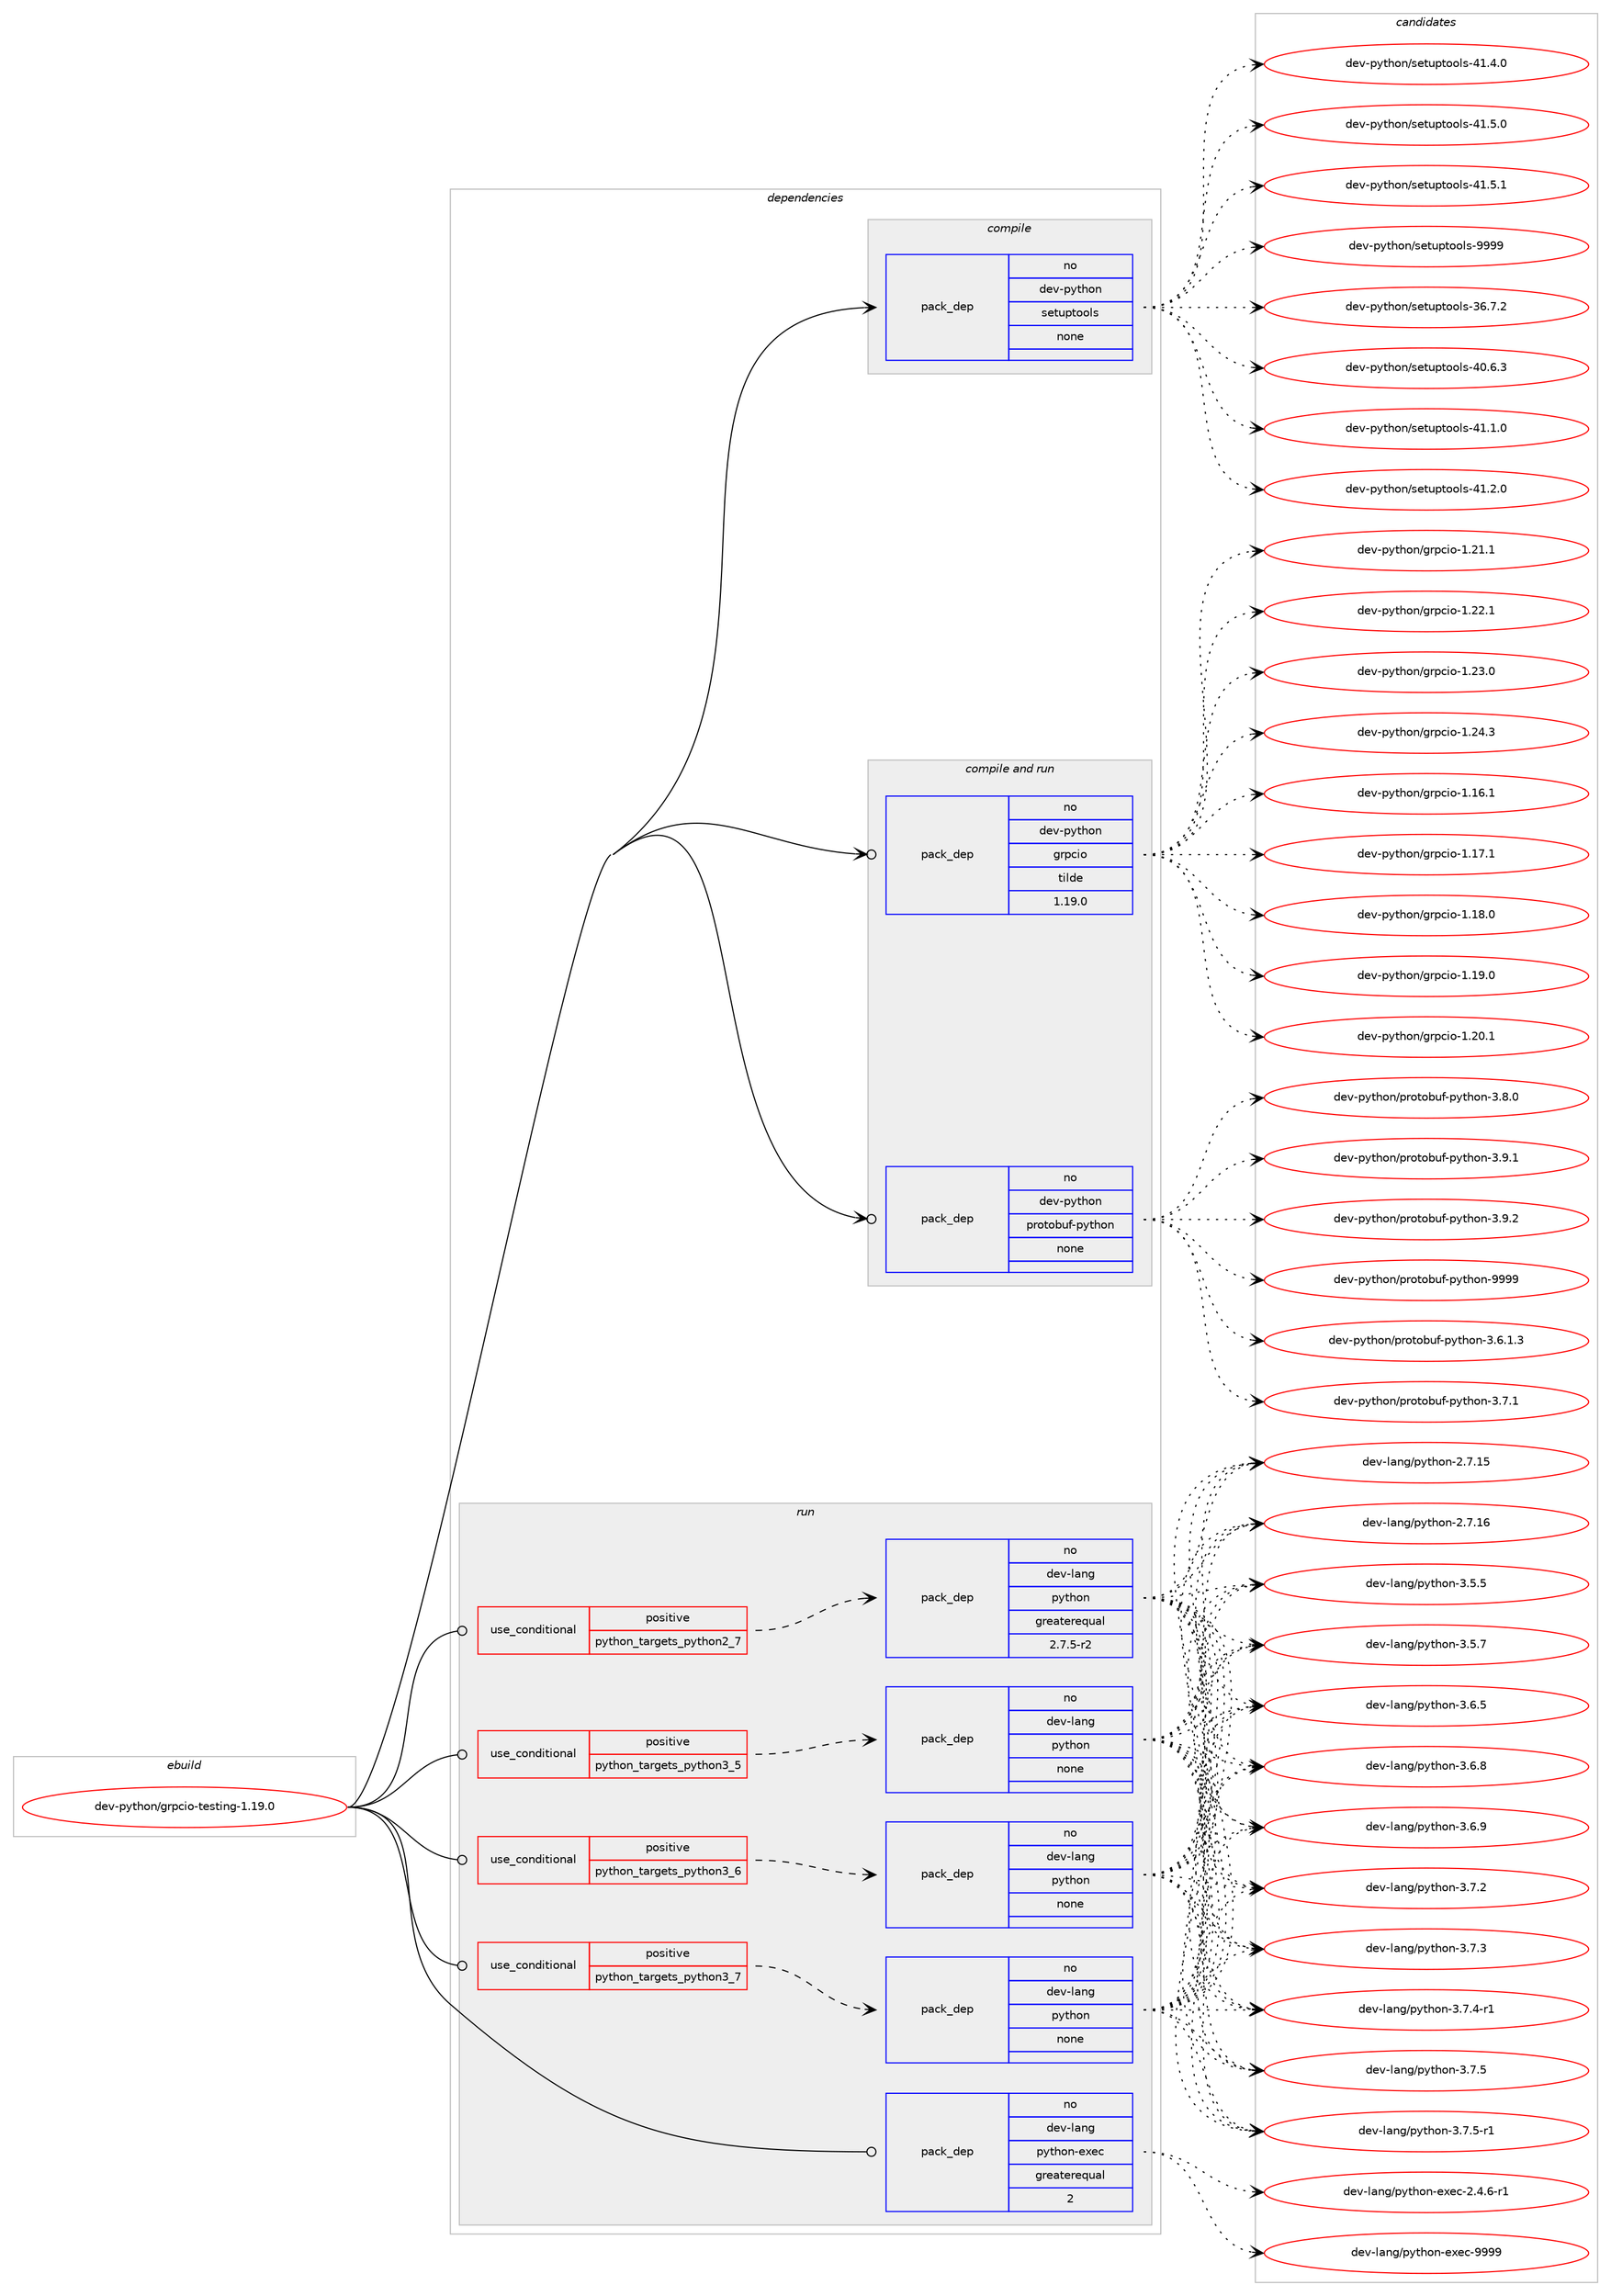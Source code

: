 digraph prolog {

# *************
# Graph options
# *************

newrank=true;
concentrate=true;
compound=true;
graph [rankdir=LR,fontname=Helvetica,fontsize=10,ranksep=1.5];#, ranksep=2.5, nodesep=0.2];
edge  [arrowhead=vee];
node  [fontname=Helvetica,fontsize=10];

# **********
# The ebuild
# **********

subgraph cluster_leftcol {
color=gray;
rank=same;
label=<<i>ebuild</i>>;
id [label="dev-python/grpcio-testing-1.19.0", color=red, width=4, href="../dev-python/grpcio-testing-1.19.0.svg"];
}

# ****************
# The dependencies
# ****************

subgraph cluster_midcol {
color=gray;
label=<<i>dependencies</i>>;
subgraph cluster_compile {
fillcolor="#eeeeee";
style=filled;
label=<<i>compile</i>>;
subgraph pack455640 {
dependency607722 [label=<<TABLE BORDER="0" CELLBORDER="1" CELLSPACING="0" CELLPADDING="4" WIDTH="220"><TR><TD ROWSPAN="6" CELLPADDING="30">pack_dep</TD></TR><TR><TD WIDTH="110">no</TD></TR><TR><TD>dev-python</TD></TR><TR><TD>setuptools</TD></TR><TR><TD>none</TD></TR><TR><TD></TD></TR></TABLE>>, shape=none, color=blue];
}
id:e -> dependency607722:w [weight=20,style="solid",arrowhead="vee"];
}
subgraph cluster_compileandrun {
fillcolor="#eeeeee";
style=filled;
label=<<i>compile and run</i>>;
subgraph pack455641 {
dependency607723 [label=<<TABLE BORDER="0" CELLBORDER="1" CELLSPACING="0" CELLPADDING="4" WIDTH="220"><TR><TD ROWSPAN="6" CELLPADDING="30">pack_dep</TD></TR><TR><TD WIDTH="110">no</TD></TR><TR><TD>dev-python</TD></TR><TR><TD>grpcio</TD></TR><TR><TD>tilde</TD></TR><TR><TD>1.19.0</TD></TR></TABLE>>, shape=none, color=blue];
}
id:e -> dependency607723:w [weight=20,style="solid",arrowhead="odotvee"];
subgraph pack455642 {
dependency607724 [label=<<TABLE BORDER="0" CELLBORDER="1" CELLSPACING="0" CELLPADDING="4" WIDTH="220"><TR><TD ROWSPAN="6" CELLPADDING="30">pack_dep</TD></TR><TR><TD WIDTH="110">no</TD></TR><TR><TD>dev-python</TD></TR><TR><TD>protobuf-python</TD></TR><TR><TD>none</TD></TR><TR><TD></TD></TR></TABLE>>, shape=none, color=blue];
}
id:e -> dependency607724:w [weight=20,style="solid",arrowhead="odotvee"];
}
subgraph cluster_run {
fillcolor="#eeeeee";
style=filled;
label=<<i>run</i>>;
subgraph cond140284 {
dependency607725 [label=<<TABLE BORDER="0" CELLBORDER="1" CELLSPACING="0" CELLPADDING="4"><TR><TD ROWSPAN="3" CELLPADDING="10">use_conditional</TD></TR><TR><TD>positive</TD></TR><TR><TD>python_targets_python2_7</TD></TR></TABLE>>, shape=none, color=red];
subgraph pack455643 {
dependency607726 [label=<<TABLE BORDER="0" CELLBORDER="1" CELLSPACING="0" CELLPADDING="4" WIDTH="220"><TR><TD ROWSPAN="6" CELLPADDING="30">pack_dep</TD></TR><TR><TD WIDTH="110">no</TD></TR><TR><TD>dev-lang</TD></TR><TR><TD>python</TD></TR><TR><TD>greaterequal</TD></TR><TR><TD>2.7.5-r2</TD></TR></TABLE>>, shape=none, color=blue];
}
dependency607725:e -> dependency607726:w [weight=20,style="dashed",arrowhead="vee"];
}
id:e -> dependency607725:w [weight=20,style="solid",arrowhead="odot"];
subgraph cond140285 {
dependency607727 [label=<<TABLE BORDER="0" CELLBORDER="1" CELLSPACING="0" CELLPADDING="4"><TR><TD ROWSPAN="3" CELLPADDING="10">use_conditional</TD></TR><TR><TD>positive</TD></TR><TR><TD>python_targets_python3_5</TD></TR></TABLE>>, shape=none, color=red];
subgraph pack455644 {
dependency607728 [label=<<TABLE BORDER="0" CELLBORDER="1" CELLSPACING="0" CELLPADDING="4" WIDTH="220"><TR><TD ROWSPAN="6" CELLPADDING="30">pack_dep</TD></TR><TR><TD WIDTH="110">no</TD></TR><TR><TD>dev-lang</TD></TR><TR><TD>python</TD></TR><TR><TD>none</TD></TR><TR><TD></TD></TR></TABLE>>, shape=none, color=blue];
}
dependency607727:e -> dependency607728:w [weight=20,style="dashed",arrowhead="vee"];
}
id:e -> dependency607727:w [weight=20,style="solid",arrowhead="odot"];
subgraph cond140286 {
dependency607729 [label=<<TABLE BORDER="0" CELLBORDER="1" CELLSPACING="0" CELLPADDING="4"><TR><TD ROWSPAN="3" CELLPADDING="10">use_conditional</TD></TR><TR><TD>positive</TD></TR><TR><TD>python_targets_python3_6</TD></TR></TABLE>>, shape=none, color=red];
subgraph pack455645 {
dependency607730 [label=<<TABLE BORDER="0" CELLBORDER="1" CELLSPACING="0" CELLPADDING="4" WIDTH="220"><TR><TD ROWSPAN="6" CELLPADDING="30">pack_dep</TD></TR><TR><TD WIDTH="110">no</TD></TR><TR><TD>dev-lang</TD></TR><TR><TD>python</TD></TR><TR><TD>none</TD></TR><TR><TD></TD></TR></TABLE>>, shape=none, color=blue];
}
dependency607729:e -> dependency607730:w [weight=20,style="dashed",arrowhead="vee"];
}
id:e -> dependency607729:w [weight=20,style="solid",arrowhead="odot"];
subgraph cond140287 {
dependency607731 [label=<<TABLE BORDER="0" CELLBORDER="1" CELLSPACING="0" CELLPADDING="4"><TR><TD ROWSPAN="3" CELLPADDING="10">use_conditional</TD></TR><TR><TD>positive</TD></TR><TR><TD>python_targets_python3_7</TD></TR></TABLE>>, shape=none, color=red];
subgraph pack455646 {
dependency607732 [label=<<TABLE BORDER="0" CELLBORDER="1" CELLSPACING="0" CELLPADDING="4" WIDTH="220"><TR><TD ROWSPAN="6" CELLPADDING="30">pack_dep</TD></TR><TR><TD WIDTH="110">no</TD></TR><TR><TD>dev-lang</TD></TR><TR><TD>python</TD></TR><TR><TD>none</TD></TR><TR><TD></TD></TR></TABLE>>, shape=none, color=blue];
}
dependency607731:e -> dependency607732:w [weight=20,style="dashed",arrowhead="vee"];
}
id:e -> dependency607731:w [weight=20,style="solid",arrowhead="odot"];
subgraph pack455647 {
dependency607733 [label=<<TABLE BORDER="0" CELLBORDER="1" CELLSPACING="0" CELLPADDING="4" WIDTH="220"><TR><TD ROWSPAN="6" CELLPADDING="30">pack_dep</TD></TR><TR><TD WIDTH="110">no</TD></TR><TR><TD>dev-lang</TD></TR><TR><TD>python-exec</TD></TR><TR><TD>greaterequal</TD></TR><TR><TD>2</TD></TR></TABLE>>, shape=none, color=blue];
}
id:e -> dependency607733:w [weight=20,style="solid",arrowhead="odot"];
}
}

# **************
# The candidates
# **************

subgraph cluster_choices {
rank=same;
color=gray;
label=<<i>candidates</i>>;

subgraph choice455640 {
color=black;
nodesep=1;
choice100101118451121211161041111104711510111611711211611111110811545515446554650 [label="dev-python/setuptools-36.7.2", color=red, width=4,href="../dev-python/setuptools-36.7.2.svg"];
choice100101118451121211161041111104711510111611711211611111110811545524846544651 [label="dev-python/setuptools-40.6.3", color=red, width=4,href="../dev-python/setuptools-40.6.3.svg"];
choice100101118451121211161041111104711510111611711211611111110811545524946494648 [label="dev-python/setuptools-41.1.0", color=red, width=4,href="../dev-python/setuptools-41.1.0.svg"];
choice100101118451121211161041111104711510111611711211611111110811545524946504648 [label="dev-python/setuptools-41.2.0", color=red, width=4,href="../dev-python/setuptools-41.2.0.svg"];
choice100101118451121211161041111104711510111611711211611111110811545524946524648 [label="dev-python/setuptools-41.4.0", color=red, width=4,href="../dev-python/setuptools-41.4.0.svg"];
choice100101118451121211161041111104711510111611711211611111110811545524946534648 [label="dev-python/setuptools-41.5.0", color=red, width=4,href="../dev-python/setuptools-41.5.0.svg"];
choice100101118451121211161041111104711510111611711211611111110811545524946534649 [label="dev-python/setuptools-41.5.1", color=red, width=4,href="../dev-python/setuptools-41.5.1.svg"];
choice10010111845112121116104111110471151011161171121161111111081154557575757 [label="dev-python/setuptools-9999", color=red, width=4,href="../dev-python/setuptools-9999.svg"];
dependency607722:e -> choice100101118451121211161041111104711510111611711211611111110811545515446554650:w [style=dotted,weight="100"];
dependency607722:e -> choice100101118451121211161041111104711510111611711211611111110811545524846544651:w [style=dotted,weight="100"];
dependency607722:e -> choice100101118451121211161041111104711510111611711211611111110811545524946494648:w [style=dotted,weight="100"];
dependency607722:e -> choice100101118451121211161041111104711510111611711211611111110811545524946504648:w [style=dotted,weight="100"];
dependency607722:e -> choice100101118451121211161041111104711510111611711211611111110811545524946524648:w [style=dotted,weight="100"];
dependency607722:e -> choice100101118451121211161041111104711510111611711211611111110811545524946534648:w [style=dotted,weight="100"];
dependency607722:e -> choice100101118451121211161041111104711510111611711211611111110811545524946534649:w [style=dotted,weight="100"];
dependency607722:e -> choice10010111845112121116104111110471151011161171121161111111081154557575757:w [style=dotted,weight="100"];
}
subgraph choice455641 {
color=black;
nodesep=1;
choice10010111845112121116104111110471031141129910511145494649544649 [label="dev-python/grpcio-1.16.1", color=red, width=4,href="../dev-python/grpcio-1.16.1.svg"];
choice10010111845112121116104111110471031141129910511145494649554649 [label="dev-python/grpcio-1.17.1", color=red, width=4,href="../dev-python/grpcio-1.17.1.svg"];
choice10010111845112121116104111110471031141129910511145494649564648 [label="dev-python/grpcio-1.18.0", color=red, width=4,href="../dev-python/grpcio-1.18.0.svg"];
choice10010111845112121116104111110471031141129910511145494649574648 [label="dev-python/grpcio-1.19.0", color=red, width=4,href="../dev-python/grpcio-1.19.0.svg"];
choice10010111845112121116104111110471031141129910511145494650484649 [label="dev-python/grpcio-1.20.1", color=red, width=4,href="../dev-python/grpcio-1.20.1.svg"];
choice10010111845112121116104111110471031141129910511145494650494649 [label="dev-python/grpcio-1.21.1", color=red, width=4,href="../dev-python/grpcio-1.21.1.svg"];
choice10010111845112121116104111110471031141129910511145494650504649 [label="dev-python/grpcio-1.22.1", color=red, width=4,href="../dev-python/grpcio-1.22.1.svg"];
choice10010111845112121116104111110471031141129910511145494650514648 [label="dev-python/grpcio-1.23.0", color=red, width=4,href="../dev-python/grpcio-1.23.0.svg"];
choice10010111845112121116104111110471031141129910511145494650524651 [label="dev-python/grpcio-1.24.3", color=red, width=4,href="../dev-python/grpcio-1.24.3.svg"];
dependency607723:e -> choice10010111845112121116104111110471031141129910511145494649544649:w [style=dotted,weight="100"];
dependency607723:e -> choice10010111845112121116104111110471031141129910511145494649554649:w [style=dotted,weight="100"];
dependency607723:e -> choice10010111845112121116104111110471031141129910511145494649564648:w [style=dotted,weight="100"];
dependency607723:e -> choice10010111845112121116104111110471031141129910511145494649574648:w [style=dotted,weight="100"];
dependency607723:e -> choice10010111845112121116104111110471031141129910511145494650484649:w [style=dotted,weight="100"];
dependency607723:e -> choice10010111845112121116104111110471031141129910511145494650494649:w [style=dotted,weight="100"];
dependency607723:e -> choice10010111845112121116104111110471031141129910511145494650504649:w [style=dotted,weight="100"];
dependency607723:e -> choice10010111845112121116104111110471031141129910511145494650514648:w [style=dotted,weight="100"];
dependency607723:e -> choice10010111845112121116104111110471031141129910511145494650524651:w [style=dotted,weight="100"];
}
subgraph choice455642 {
color=black;
nodesep=1;
choice100101118451121211161041111104711211411111611198117102451121211161041111104551465446494651 [label="dev-python/protobuf-python-3.6.1.3", color=red, width=4,href="../dev-python/protobuf-python-3.6.1.3.svg"];
choice10010111845112121116104111110471121141111161119811710245112121116104111110455146554649 [label="dev-python/protobuf-python-3.7.1", color=red, width=4,href="../dev-python/protobuf-python-3.7.1.svg"];
choice10010111845112121116104111110471121141111161119811710245112121116104111110455146564648 [label="dev-python/protobuf-python-3.8.0", color=red, width=4,href="../dev-python/protobuf-python-3.8.0.svg"];
choice10010111845112121116104111110471121141111161119811710245112121116104111110455146574649 [label="dev-python/protobuf-python-3.9.1", color=red, width=4,href="../dev-python/protobuf-python-3.9.1.svg"];
choice10010111845112121116104111110471121141111161119811710245112121116104111110455146574650 [label="dev-python/protobuf-python-3.9.2", color=red, width=4,href="../dev-python/protobuf-python-3.9.2.svg"];
choice100101118451121211161041111104711211411111611198117102451121211161041111104557575757 [label="dev-python/protobuf-python-9999", color=red, width=4,href="../dev-python/protobuf-python-9999.svg"];
dependency607724:e -> choice100101118451121211161041111104711211411111611198117102451121211161041111104551465446494651:w [style=dotted,weight="100"];
dependency607724:e -> choice10010111845112121116104111110471121141111161119811710245112121116104111110455146554649:w [style=dotted,weight="100"];
dependency607724:e -> choice10010111845112121116104111110471121141111161119811710245112121116104111110455146564648:w [style=dotted,weight="100"];
dependency607724:e -> choice10010111845112121116104111110471121141111161119811710245112121116104111110455146574649:w [style=dotted,weight="100"];
dependency607724:e -> choice10010111845112121116104111110471121141111161119811710245112121116104111110455146574650:w [style=dotted,weight="100"];
dependency607724:e -> choice100101118451121211161041111104711211411111611198117102451121211161041111104557575757:w [style=dotted,weight="100"];
}
subgraph choice455643 {
color=black;
nodesep=1;
choice10010111845108971101034711212111610411111045504655464953 [label="dev-lang/python-2.7.15", color=red, width=4,href="../dev-lang/python-2.7.15.svg"];
choice10010111845108971101034711212111610411111045504655464954 [label="dev-lang/python-2.7.16", color=red, width=4,href="../dev-lang/python-2.7.16.svg"];
choice100101118451089711010347112121116104111110455146534653 [label="dev-lang/python-3.5.5", color=red, width=4,href="../dev-lang/python-3.5.5.svg"];
choice100101118451089711010347112121116104111110455146534655 [label="dev-lang/python-3.5.7", color=red, width=4,href="../dev-lang/python-3.5.7.svg"];
choice100101118451089711010347112121116104111110455146544653 [label="dev-lang/python-3.6.5", color=red, width=4,href="../dev-lang/python-3.6.5.svg"];
choice100101118451089711010347112121116104111110455146544656 [label="dev-lang/python-3.6.8", color=red, width=4,href="../dev-lang/python-3.6.8.svg"];
choice100101118451089711010347112121116104111110455146544657 [label="dev-lang/python-3.6.9", color=red, width=4,href="../dev-lang/python-3.6.9.svg"];
choice100101118451089711010347112121116104111110455146554650 [label="dev-lang/python-3.7.2", color=red, width=4,href="../dev-lang/python-3.7.2.svg"];
choice100101118451089711010347112121116104111110455146554651 [label="dev-lang/python-3.7.3", color=red, width=4,href="../dev-lang/python-3.7.3.svg"];
choice1001011184510897110103471121211161041111104551465546524511449 [label="dev-lang/python-3.7.4-r1", color=red, width=4,href="../dev-lang/python-3.7.4-r1.svg"];
choice100101118451089711010347112121116104111110455146554653 [label="dev-lang/python-3.7.5", color=red, width=4,href="../dev-lang/python-3.7.5.svg"];
choice1001011184510897110103471121211161041111104551465546534511449 [label="dev-lang/python-3.7.5-r1", color=red, width=4,href="../dev-lang/python-3.7.5-r1.svg"];
dependency607726:e -> choice10010111845108971101034711212111610411111045504655464953:w [style=dotted,weight="100"];
dependency607726:e -> choice10010111845108971101034711212111610411111045504655464954:w [style=dotted,weight="100"];
dependency607726:e -> choice100101118451089711010347112121116104111110455146534653:w [style=dotted,weight="100"];
dependency607726:e -> choice100101118451089711010347112121116104111110455146534655:w [style=dotted,weight="100"];
dependency607726:e -> choice100101118451089711010347112121116104111110455146544653:w [style=dotted,weight="100"];
dependency607726:e -> choice100101118451089711010347112121116104111110455146544656:w [style=dotted,weight="100"];
dependency607726:e -> choice100101118451089711010347112121116104111110455146544657:w [style=dotted,weight="100"];
dependency607726:e -> choice100101118451089711010347112121116104111110455146554650:w [style=dotted,weight="100"];
dependency607726:e -> choice100101118451089711010347112121116104111110455146554651:w [style=dotted,weight="100"];
dependency607726:e -> choice1001011184510897110103471121211161041111104551465546524511449:w [style=dotted,weight="100"];
dependency607726:e -> choice100101118451089711010347112121116104111110455146554653:w [style=dotted,weight="100"];
dependency607726:e -> choice1001011184510897110103471121211161041111104551465546534511449:w [style=dotted,weight="100"];
}
subgraph choice455644 {
color=black;
nodesep=1;
choice10010111845108971101034711212111610411111045504655464953 [label="dev-lang/python-2.7.15", color=red, width=4,href="../dev-lang/python-2.7.15.svg"];
choice10010111845108971101034711212111610411111045504655464954 [label="dev-lang/python-2.7.16", color=red, width=4,href="../dev-lang/python-2.7.16.svg"];
choice100101118451089711010347112121116104111110455146534653 [label="dev-lang/python-3.5.5", color=red, width=4,href="../dev-lang/python-3.5.5.svg"];
choice100101118451089711010347112121116104111110455146534655 [label="dev-lang/python-3.5.7", color=red, width=4,href="../dev-lang/python-3.5.7.svg"];
choice100101118451089711010347112121116104111110455146544653 [label="dev-lang/python-3.6.5", color=red, width=4,href="../dev-lang/python-3.6.5.svg"];
choice100101118451089711010347112121116104111110455146544656 [label="dev-lang/python-3.6.8", color=red, width=4,href="../dev-lang/python-3.6.8.svg"];
choice100101118451089711010347112121116104111110455146544657 [label="dev-lang/python-3.6.9", color=red, width=4,href="../dev-lang/python-3.6.9.svg"];
choice100101118451089711010347112121116104111110455146554650 [label="dev-lang/python-3.7.2", color=red, width=4,href="../dev-lang/python-3.7.2.svg"];
choice100101118451089711010347112121116104111110455146554651 [label="dev-lang/python-3.7.3", color=red, width=4,href="../dev-lang/python-3.7.3.svg"];
choice1001011184510897110103471121211161041111104551465546524511449 [label="dev-lang/python-3.7.4-r1", color=red, width=4,href="../dev-lang/python-3.7.4-r1.svg"];
choice100101118451089711010347112121116104111110455146554653 [label="dev-lang/python-3.7.5", color=red, width=4,href="../dev-lang/python-3.7.5.svg"];
choice1001011184510897110103471121211161041111104551465546534511449 [label="dev-lang/python-3.7.5-r1", color=red, width=4,href="../dev-lang/python-3.7.5-r1.svg"];
dependency607728:e -> choice10010111845108971101034711212111610411111045504655464953:w [style=dotted,weight="100"];
dependency607728:e -> choice10010111845108971101034711212111610411111045504655464954:w [style=dotted,weight="100"];
dependency607728:e -> choice100101118451089711010347112121116104111110455146534653:w [style=dotted,weight="100"];
dependency607728:e -> choice100101118451089711010347112121116104111110455146534655:w [style=dotted,weight="100"];
dependency607728:e -> choice100101118451089711010347112121116104111110455146544653:w [style=dotted,weight="100"];
dependency607728:e -> choice100101118451089711010347112121116104111110455146544656:w [style=dotted,weight="100"];
dependency607728:e -> choice100101118451089711010347112121116104111110455146544657:w [style=dotted,weight="100"];
dependency607728:e -> choice100101118451089711010347112121116104111110455146554650:w [style=dotted,weight="100"];
dependency607728:e -> choice100101118451089711010347112121116104111110455146554651:w [style=dotted,weight="100"];
dependency607728:e -> choice1001011184510897110103471121211161041111104551465546524511449:w [style=dotted,weight="100"];
dependency607728:e -> choice100101118451089711010347112121116104111110455146554653:w [style=dotted,weight="100"];
dependency607728:e -> choice1001011184510897110103471121211161041111104551465546534511449:w [style=dotted,weight="100"];
}
subgraph choice455645 {
color=black;
nodesep=1;
choice10010111845108971101034711212111610411111045504655464953 [label="dev-lang/python-2.7.15", color=red, width=4,href="../dev-lang/python-2.7.15.svg"];
choice10010111845108971101034711212111610411111045504655464954 [label="dev-lang/python-2.7.16", color=red, width=4,href="../dev-lang/python-2.7.16.svg"];
choice100101118451089711010347112121116104111110455146534653 [label="dev-lang/python-3.5.5", color=red, width=4,href="../dev-lang/python-3.5.5.svg"];
choice100101118451089711010347112121116104111110455146534655 [label="dev-lang/python-3.5.7", color=red, width=4,href="../dev-lang/python-3.5.7.svg"];
choice100101118451089711010347112121116104111110455146544653 [label="dev-lang/python-3.6.5", color=red, width=4,href="../dev-lang/python-3.6.5.svg"];
choice100101118451089711010347112121116104111110455146544656 [label="dev-lang/python-3.6.8", color=red, width=4,href="../dev-lang/python-3.6.8.svg"];
choice100101118451089711010347112121116104111110455146544657 [label="dev-lang/python-3.6.9", color=red, width=4,href="../dev-lang/python-3.6.9.svg"];
choice100101118451089711010347112121116104111110455146554650 [label="dev-lang/python-3.7.2", color=red, width=4,href="../dev-lang/python-3.7.2.svg"];
choice100101118451089711010347112121116104111110455146554651 [label="dev-lang/python-3.7.3", color=red, width=4,href="../dev-lang/python-3.7.3.svg"];
choice1001011184510897110103471121211161041111104551465546524511449 [label="dev-lang/python-3.7.4-r1", color=red, width=4,href="../dev-lang/python-3.7.4-r1.svg"];
choice100101118451089711010347112121116104111110455146554653 [label="dev-lang/python-3.7.5", color=red, width=4,href="../dev-lang/python-3.7.5.svg"];
choice1001011184510897110103471121211161041111104551465546534511449 [label="dev-lang/python-3.7.5-r1", color=red, width=4,href="../dev-lang/python-3.7.5-r1.svg"];
dependency607730:e -> choice10010111845108971101034711212111610411111045504655464953:w [style=dotted,weight="100"];
dependency607730:e -> choice10010111845108971101034711212111610411111045504655464954:w [style=dotted,weight="100"];
dependency607730:e -> choice100101118451089711010347112121116104111110455146534653:w [style=dotted,weight="100"];
dependency607730:e -> choice100101118451089711010347112121116104111110455146534655:w [style=dotted,weight="100"];
dependency607730:e -> choice100101118451089711010347112121116104111110455146544653:w [style=dotted,weight="100"];
dependency607730:e -> choice100101118451089711010347112121116104111110455146544656:w [style=dotted,weight="100"];
dependency607730:e -> choice100101118451089711010347112121116104111110455146544657:w [style=dotted,weight="100"];
dependency607730:e -> choice100101118451089711010347112121116104111110455146554650:w [style=dotted,weight="100"];
dependency607730:e -> choice100101118451089711010347112121116104111110455146554651:w [style=dotted,weight="100"];
dependency607730:e -> choice1001011184510897110103471121211161041111104551465546524511449:w [style=dotted,weight="100"];
dependency607730:e -> choice100101118451089711010347112121116104111110455146554653:w [style=dotted,weight="100"];
dependency607730:e -> choice1001011184510897110103471121211161041111104551465546534511449:w [style=dotted,weight="100"];
}
subgraph choice455646 {
color=black;
nodesep=1;
choice10010111845108971101034711212111610411111045504655464953 [label="dev-lang/python-2.7.15", color=red, width=4,href="../dev-lang/python-2.7.15.svg"];
choice10010111845108971101034711212111610411111045504655464954 [label="dev-lang/python-2.7.16", color=red, width=4,href="../dev-lang/python-2.7.16.svg"];
choice100101118451089711010347112121116104111110455146534653 [label="dev-lang/python-3.5.5", color=red, width=4,href="../dev-lang/python-3.5.5.svg"];
choice100101118451089711010347112121116104111110455146534655 [label="dev-lang/python-3.5.7", color=red, width=4,href="../dev-lang/python-3.5.7.svg"];
choice100101118451089711010347112121116104111110455146544653 [label="dev-lang/python-3.6.5", color=red, width=4,href="../dev-lang/python-3.6.5.svg"];
choice100101118451089711010347112121116104111110455146544656 [label="dev-lang/python-3.6.8", color=red, width=4,href="../dev-lang/python-3.6.8.svg"];
choice100101118451089711010347112121116104111110455146544657 [label="dev-lang/python-3.6.9", color=red, width=4,href="../dev-lang/python-3.6.9.svg"];
choice100101118451089711010347112121116104111110455146554650 [label="dev-lang/python-3.7.2", color=red, width=4,href="../dev-lang/python-3.7.2.svg"];
choice100101118451089711010347112121116104111110455146554651 [label="dev-lang/python-3.7.3", color=red, width=4,href="../dev-lang/python-3.7.3.svg"];
choice1001011184510897110103471121211161041111104551465546524511449 [label="dev-lang/python-3.7.4-r1", color=red, width=4,href="../dev-lang/python-3.7.4-r1.svg"];
choice100101118451089711010347112121116104111110455146554653 [label="dev-lang/python-3.7.5", color=red, width=4,href="../dev-lang/python-3.7.5.svg"];
choice1001011184510897110103471121211161041111104551465546534511449 [label="dev-lang/python-3.7.5-r1", color=red, width=4,href="../dev-lang/python-3.7.5-r1.svg"];
dependency607732:e -> choice10010111845108971101034711212111610411111045504655464953:w [style=dotted,weight="100"];
dependency607732:e -> choice10010111845108971101034711212111610411111045504655464954:w [style=dotted,weight="100"];
dependency607732:e -> choice100101118451089711010347112121116104111110455146534653:w [style=dotted,weight="100"];
dependency607732:e -> choice100101118451089711010347112121116104111110455146534655:w [style=dotted,weight="100"];
dependency607732:e -> choice100101118451089711010347112121116104111110455146544653:w [style=dotted,weight="100"];
dependency607732:e -> choice100101118451089711010347112121116104111110455146544656:w [style=dotted,weight="100"];
dependency607732:e -> choice100101118451089711010347112121116104111110455146544657:w [style=dotted,weight="100"];
dependency607732:e -> choice100101118451089711010347112121116104111110455146554650:w [style=dotted,weight="100"];
dependency607732:e -> choice100101118451089711010347112121116104111110455146554651:w [style=dotted,weight="100"];
dependency607732:e -> choice1001011184510897110103471121211161041111104551465546524511449:w [style=dotted,weight="100"];
dependency607732:e -> choice100101118451089711010347112121116104111110455146554653:w [style=dotted,weight="100"];
dependency607732:e -> choice1001011184510897110103471121211161041111104551465546534511449:w [style=dotted,weight="100"];
}
subgraph choice455647 {
color=black;
nodesep=1;
choice10010111845108971101034711212111610411111045101120101994550465246544511449 [label="dev-lang/python-exec-2.4.6-r1", color=red, width=4,href="../dev-lang/python-exec-2.4.6-r1.svg"];
choice10010111845108971101034711212111610411111045101120101994557575757 [label="dev-lang/python-exec-9999", color=red, width=4,href="../dev-lang/python-exec-9999.svg"];
dependency607733:e -> choice10010111845108971101034711212111610411111045101120101994550465246544511449:w [style=dotted,weight="100"];
dependency607733:e -> choice10010111845108971101034711212111610411111045101120101994557575757:w [style=dotted,weight="100"];
}
}

}
